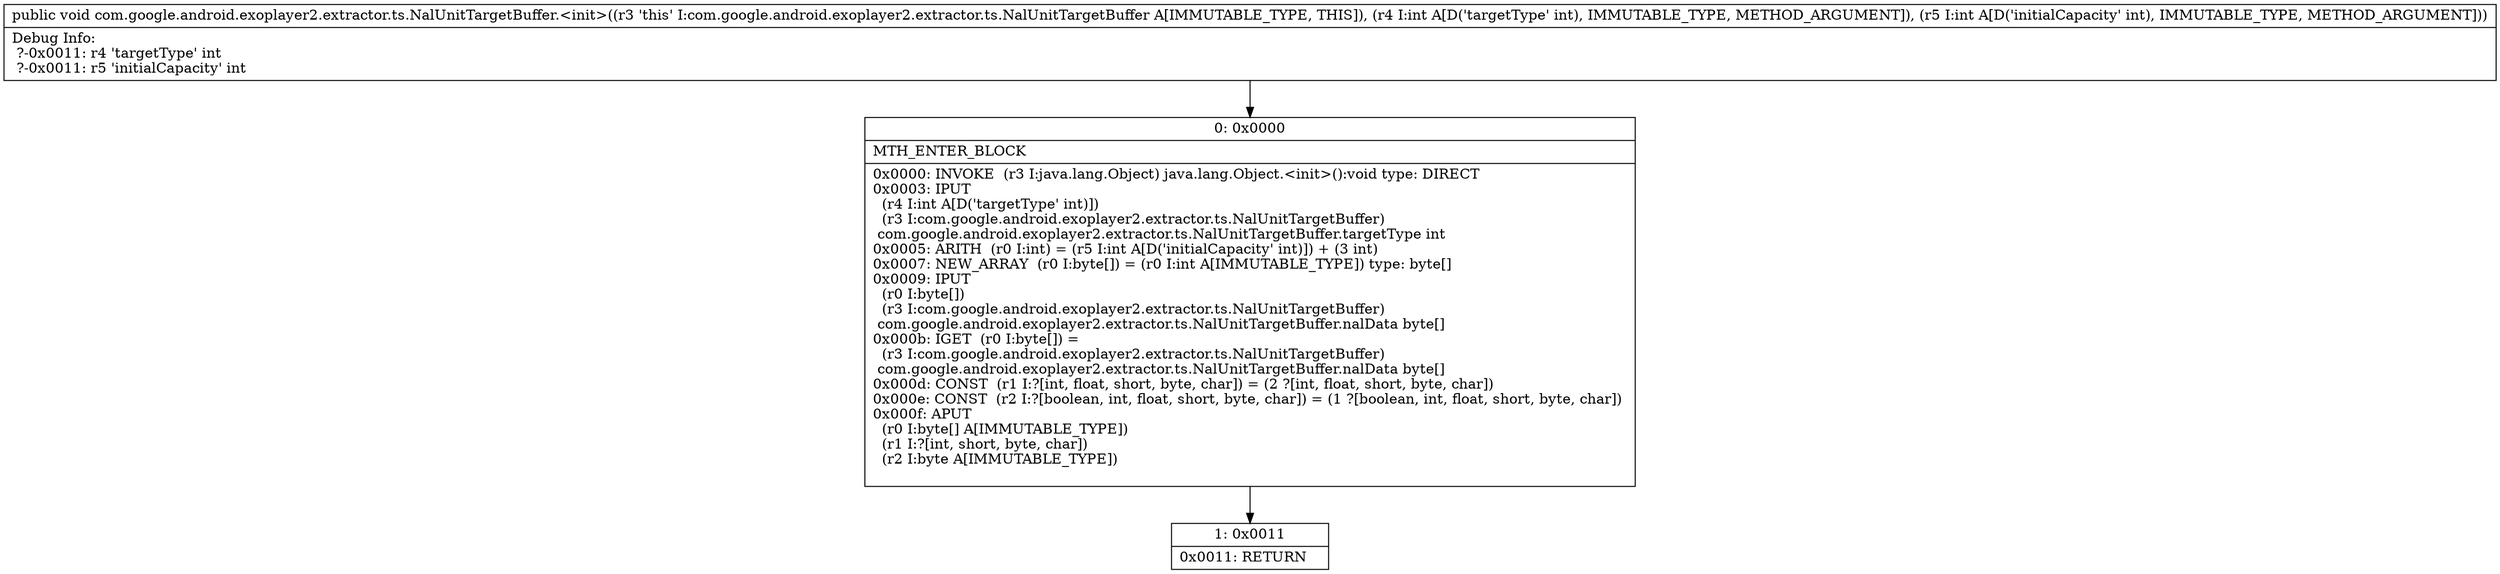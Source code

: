 digraph "CFG forcom.google.android.exoplayer2.extractor.ts.NalUnitTargetBuffer.\<init\>(II)V" {
Node_0 [shape=record,label="{0\:\ 0x0000|MTH_ENTER_BLOCK\l|0x0000: INVOKE  (r3 I:java.lang.Object) java.lang.Object.\<init\>():void type: DIRECT \l0x0003: IPUT  \l  (r4 I:int A[D('targetType' int)])\l  (r3 I:com.google.android.exoplayer2.extractor.ts.NalUnitTargetBuffer)\l com.google.android.exoplayer2.extractor.ts.NalUnitTargetBuffer.targetType int \l0x0005: ARITH  (r0 I:int) = (r5 I:int A[D('initialCapacity' int)]) + (3 int) \l0x0007: NEW_ARRAY  (r0 I:byte[]) = (r0 I:int A[IMMUTABLE_TYPE]) type: byte[] \l0x0009: IPUT  \l  (r0 I:byte[])\l  (r3 I:com.google.android.exoplayer2.extractor.ts.NalUnitTargetBuffer)\l com.google.android.exoplayer2.extractor.ts.NalUnitTargetBuffer.nalData byte[] \l0x000b: IGET  (r0 I:byte[]) = \l  (r3 I:com.google.android.exoplayer2.extractor.ts.NalUnitTargetBuffer)\l com.google.android.exoplayer2.extractor.ts.NalUnitTargetBuffer.nalData byte[] \l0x000d: CONST  (r1 I:?[int, float, short, byte, char]) = (2 ?[int, float, short, byte, char]) \l0x000e: CONST  (r2 I:?[boolean, int, float, short, byte, char]) = (1 ?[boolean, int, float, short, byte, char]) \l0x000f: APUT  \l  (r0 I:byte[] A[IMMUTABLE_TYPE])\l  (r1 I:?[int, short, byte, char])\l  (r2 I:byte A[IMMUTABLE_TYPE])\l \l}"];
Node_1 [shape=record,label="{1\:\ 0x0011|0x0011: RETURN   \l}"];
MethodNode[shape=record,label="{public void com.google.android.exoplayer2.extractor.ts.NalUnitTargetBuffer.\<init\>((r3 'this' I:com.google.android.exoplayer2.extractor.ts.NalUnitTargetBuffer A[IMMUTABLE_TYPE, THIS]), (r4 I:int A[D('targetType' int), IMMUTABLE_TYPE, METHOD_ARGUMENT]), (r5 I:int A[D('initialCapacity' int), IMMUTABLE_TYPE, METHOD_ARGUMENT]))  | Debug Info:\l  ?\-0x0011: r4 'targetType' int\l  ?\-0x0011: r5 'initialCapacity' int\l}"];
MethodNode -> Node_0;
Node_0 -> Node_1;
}

